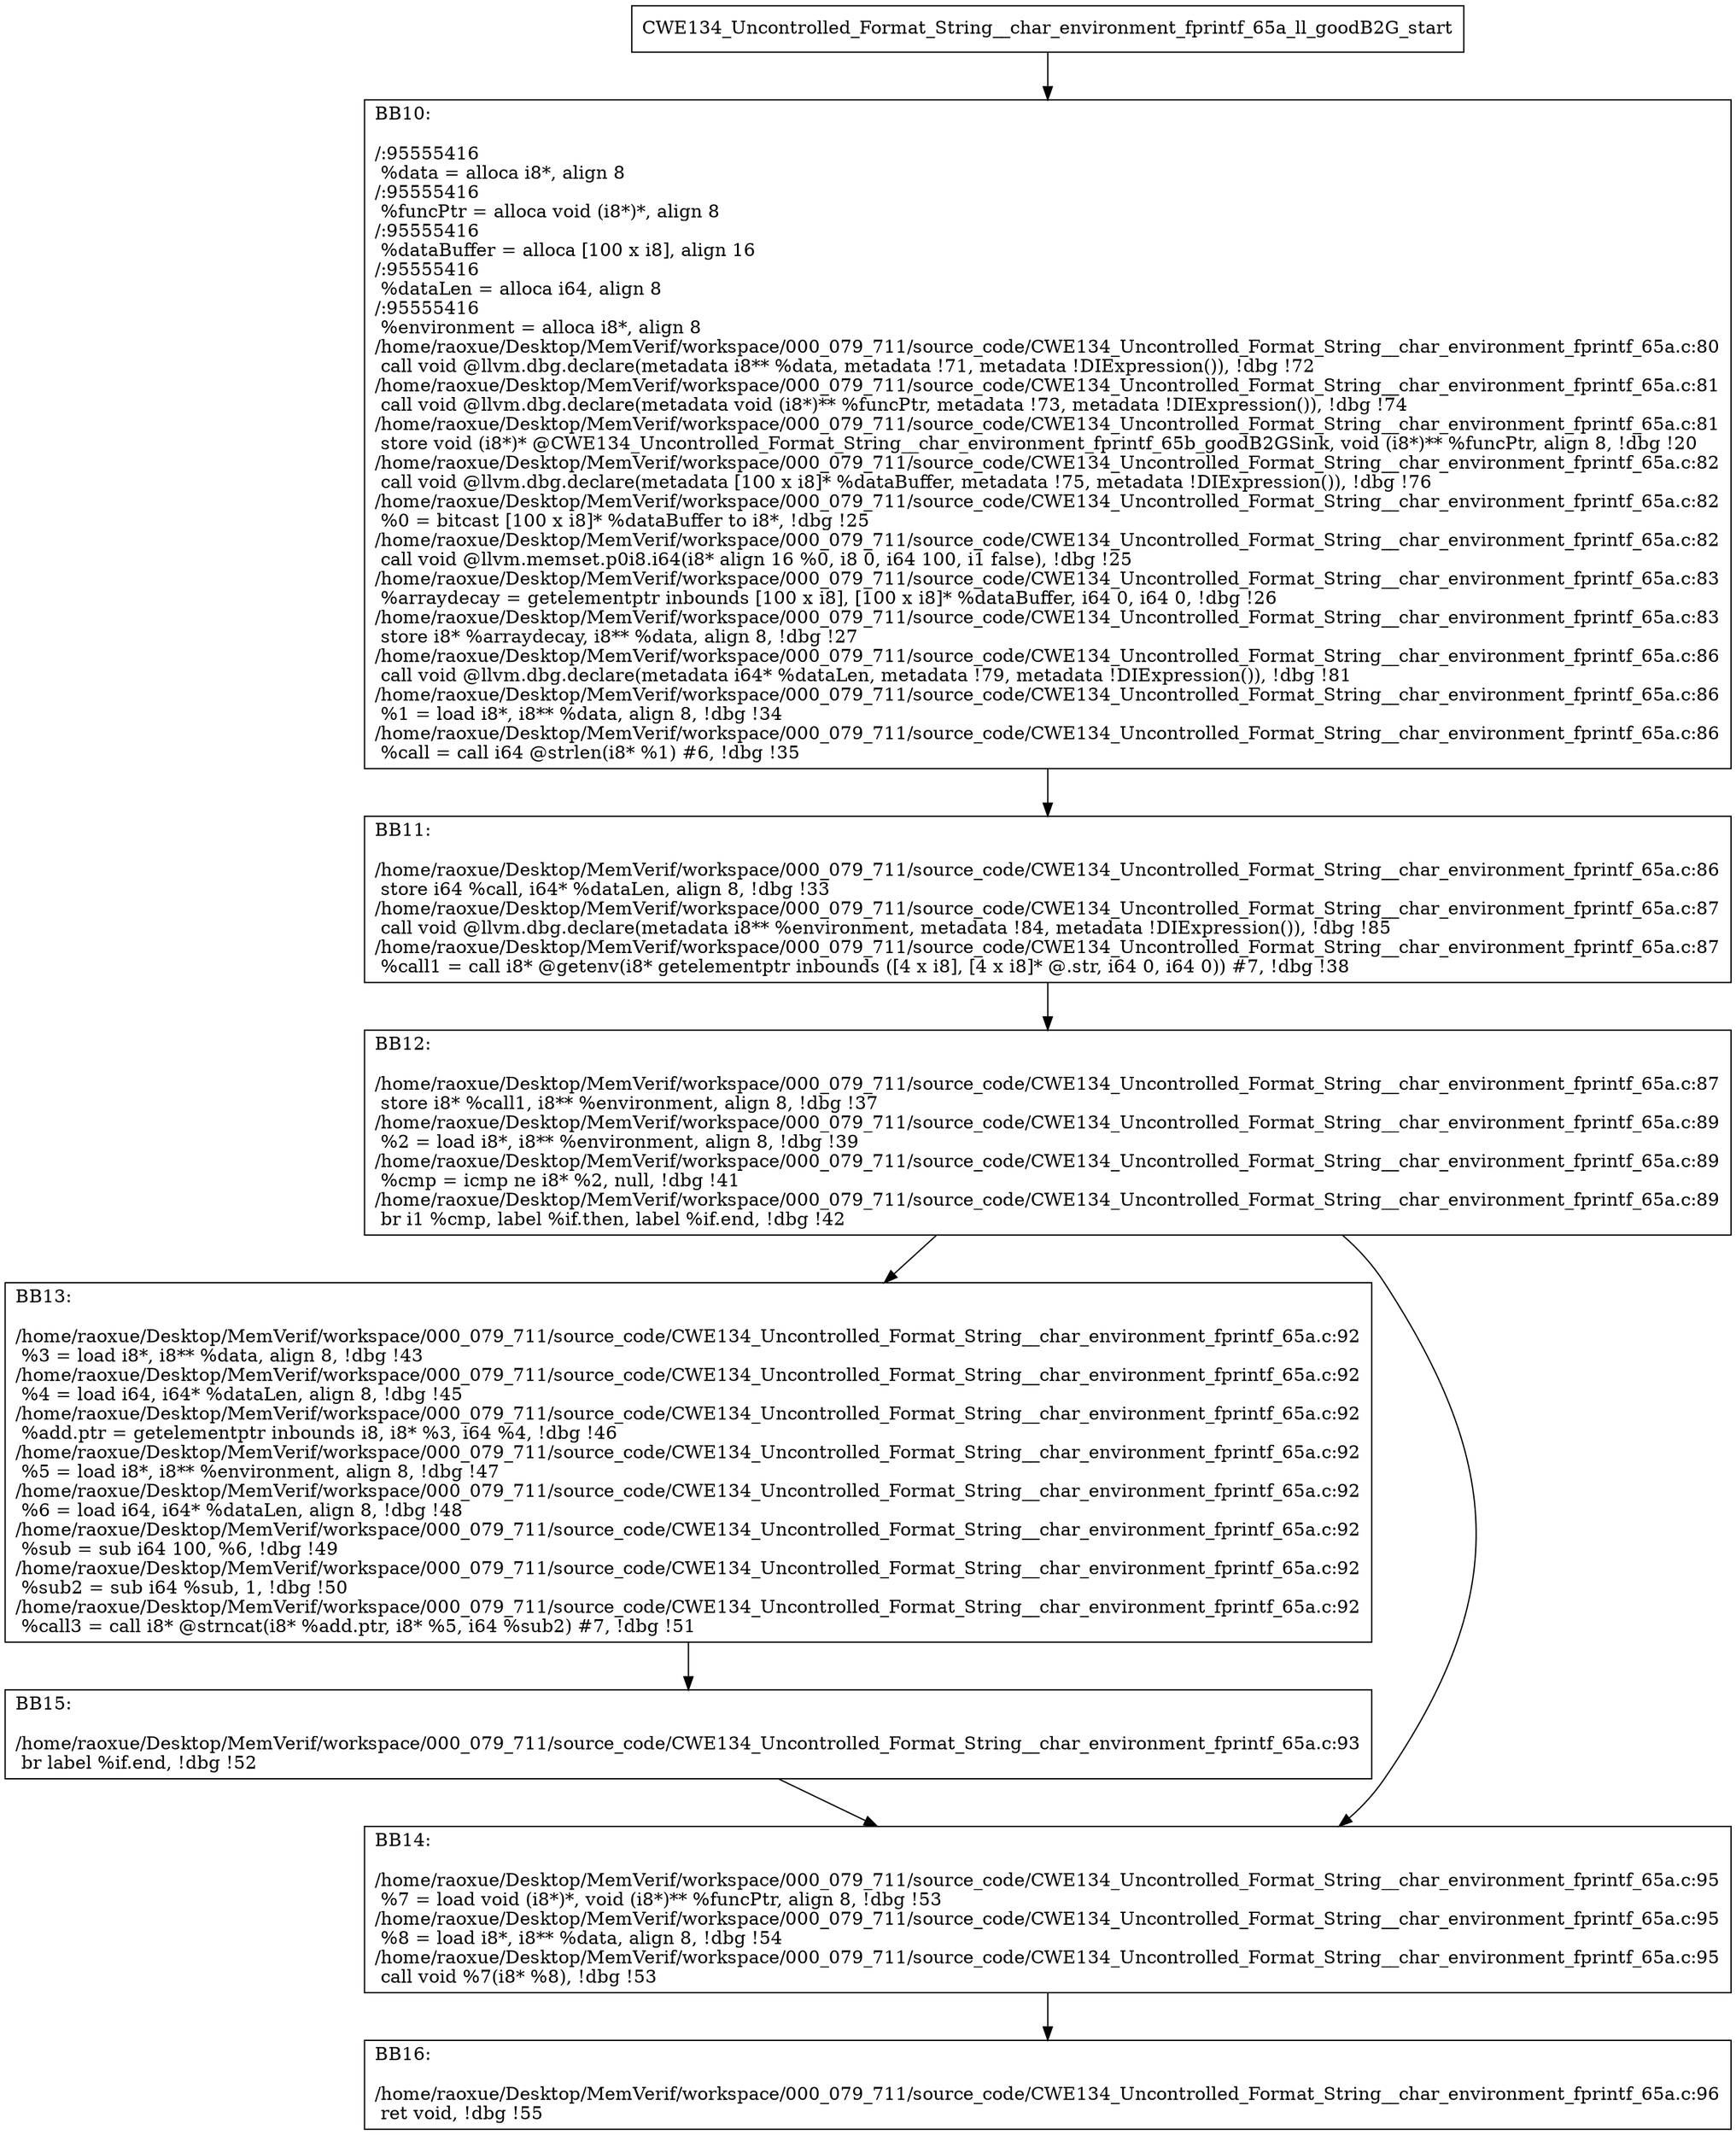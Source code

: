 digraph "CFG for'CWE134_Uncontrolled_Format_String__char_environment_fprintf_65a_ll_goodB2G' function" {
	BBCWE134_Uncontrolled_Format_String__char_environment_fprintf_65a_ll_goodB2G_start[shape=record,label="{CWE134_Uncontrolled_Format_String__char_environment_fprintf_65a_ll_goodB2G_start}"];
	BBCWE134_Uncontrolled_Format_String__char_environment_fprintf_65a_ll_goodB2G_start-> CWE134_Uncontrolled_Format_String__char_environment_fprintf_65a_ll_goodB2GBB10;
	CWE134_Uncontrolled_Format_String__char_environment_fprintf_65a_ll_goodB2GBB10 [shape=record, label="{BB10:\l\l/:95555416\l
  %data = alloca i8*, align 8\l
/:95555416\l
  %funcPtr = alloca void (i8*)*, align 8\l
/:95555416\l
  %dataBuffer = alloca [100 x i8], align 16\l
/:95555416\l
  %dataLen = alloca i64, align 8\l
/:95555416\l
  %environment = alloca i8*, align 8\l
/home/raoxue/Desktop/MemVerif/workspace/000_079_711/source_code/CWE134_Uncontrolled_Format_String__char_environment_fprintf_65a.c:80\l
  call void @llvm.dbg.declare(metadata i8** %data, metadata !71, metadata !DIExpression()), !dbg !72\l
/home/raoxue/Desktop/MemVerif/workspace/000_079_711/source_code/CWE134_Uncontrolled_Format_String__char_environment_fprintf_65a.c:81\l
  call void @llvm.dbg.declare(metadata void (i8*)** %funcPtr, metadata !73, metadata !DIExpression()), !dbg !74\l
/home/raoxue/Desktop/MemVerif/workspace/000_079_711/source_code/CWE134_Uncontrolled_Format_String__char_environment_fprintf_65a.c:81\l
  store void (i8*)* @CWE134_Uncontrolled_Format_String__char_environment_fprintf_65b_goodB2GSink, void (i8*)** %funcPtr, align 8, !dbg !20\l
/home/raoxue/Desktop/MemVerif/workspace/000_079_711/source_code/CWE134_Uncontrolled_Format_String__char_environment_fprintf_65a.c:82\l
  call void @llvm.dbg.declare(metadata [100 x i8]* %dataBuffer, metadata !75, metadata !DIExpression()), !dbg !76\l
/home/raoxue/Desktop/MemVerif/workspace/000_079_711/source_code/CWE134_Uncontrolled_Format_String__char_environment_fprintf_65a.c:82\l
  %0 = bitcast [100 x i8]* %dataBuffer to i8*, !dbg !25\l
/home/raoxue/Desktop/MemVerif/workspace/000_079_711/source_code/CWE134_Uncontrolled_Format_String__char_environment_fprintf_65a.c:82\l
  call void @llvm.memset.p0i8.i64(i8* align 16 %0, i8 0, i64 100, i1 false), !dbg !25\l
/home/raoxue/Desktop/MemVerif/workspace/000_079_711/source_code/CWE134_Uncontrolled_Format_String__char_environment_fprintf_65a.c:83\l
  %arraydecay = getelementptr inbounds [100 x i8], [100 x i8]* %dataBuffer, i64 0, i64 0, !dbg !26\l
/home/raoxue/Desktop/MemVerif/workspace/000_079_711/source_code/CWE134_Uncontrolled_Format_String__char_environment_fprintf_65a.c:83\l
  store i8* %arraydecay, i8** %data, align 8, !dbg !27\l
/home/raoxue/Desktop/MemVerif/workspace/000_079_711/source_code/CWE134_Uncontrolled_Format_String__char_environment_fprintf_65a.c:86\l
  call void @llvm.dbg.declare(metadata i64* %dataLen, metadata !79, metadata !DIExpression()), !dbg !81\l
/home/raoxue/Desktop/MemVerif/workspace/000_079_711/source_code/CWE134_Uncontrolled_Format_String__char_environment_fprintf_65a.c:86\l
  %1 = load i8*, i8** %data, align 8, !dbg !34\l
/home/raoxue/Desktop/MemVerif/workspace/000_079_711/source_code/CWE134_Uncontrolled_Format_String__char_environment_fprintf_65a.c:86\l
  %call = call i64 @strlen(i8* %1) #6, !dbg !35\l
}"];
	CWE134_Uncontrolled_Format_String__char_environment_fprintf_65a_ll_goodB2GBB10-> CWE134_Uncontrolled_Format_String__char_environment_fprintf_65a_ll_goodB2GBB11;
	CWE134_Uncontrolled_Format_String__char_environment_fprintf_65a_ll_goodB2GBB11 [shape=record, label="{BB11:\l\l/home/raoxue/Desktop/MemVerif/workspace/000_079_711/source_code/CWE134_Uncontrolled_Format_String__char_environment_fprintf_65a.c:86\l
  store i64 %call, i64* %dataLen, align 8, !dbg !33\l
/home/raoxue/Desktop/MemVerif/workspace/000_079_711/source_code/CWE134_Uncontrolled_Format_String__char_environment_fprintf_65a.c:87\l
  call void @llvm.dbg.declare(metadata i8** %environment, metadata !84, metadata !DIExpression()), !dbg !85\l
/home/raoxue/Desktop/MemVerif/workspace/000_079_711/source_code/CWE134_Uncontrolled_Format_String__char_environment_fprintf_65a.c:87\l
  %call1 = call i8* @getenv(i8* getelementptr inbounds ([4 x i8], [4 x i8]* @.str, i64 0, i64 0)) #7, !dbg !38\l
}"];
	CWE134_Uncontrolled_Format_String__char_environment_fprintf_65a_ll_goodB2GBB11-> CWE134_Uncontrolled_Format_String__char_environment_fprintf_65a_ll_goodB2GBB12;
	CWE134_Uncontrolled_Format_String__char_environment_fprintf_65a_ll_goodB2GBB12 [shape=record, label="{BB12:\l\l/home/raoxue/Desktop/MemVerif/workspace/000_079_711/source_code/CWE134_Uncontrolled_Format_String__char_environment_fprintf_65a.c:87\l
  store i8* %call1, i8** %environment, align 8, !dbg !37\l
/home/raoxue/Desktop/MemVerif/workspace/000_079_711/source_code/CWE134_Uncontrolled_Format_String__char_environment_fprintf_65a.c:89\l
  %2 = load i8*, i8** %environment, align 8, !dbg !39\l
/home/raoxue/Desktop/MemVerif/workspace/000_079_711/source_code/CWE134_Uncontrolled_Format_String__char_environment_fprintf_65a.c:89\l
  %cmp = icmp ne i8* %2, null, !dbg !41\l
/home/raoxue/Desktop/MemVerif/workspace/000_079_711/source_code/CWE134_Uncontrolled_Format_String__char_environment_fprintf_65a.c:89\l
  br i1 %cmp, label %if.then, label %if.end, !dbg !42\l
}"];
	CWE134_Uncontrolled_Format_String__char_environment_fprintf_65a_ll_goodB2GBB12-> CWE134_Uncontrolled_Format_String__char_environment_fprintf_65a_ll_goodB2GBB13;
	CWE134_Uncontrolled_Format_String__char_environment_fprintf_65a_ll_goodB2GBB12-> CWE134_Uncontrolled_Format_String__char_environment_fprintf_65a_ll_goodB2GBB14;
	CWE134_Uncontrolled_Format_String__char_environment_fprintf_65a_ll_goodB2GBB13 [shape=record, label="{BB13:\l\l/home/raoxue/Desktop/MemVerif/workspace/000_079_711/source_code/CWE134_Uncontrolled_Format_String__char_environment_fprintf_65a.c:92\l
  %3 = load i8*, i8** %data, align 8, !dbg !43\l
/home/raoxue/Desktop/MemVerif/workspace/000_079_711/source_code/CWE134_Uncontrolled_Format_String__char_environment_fprintf_65a.c:92\l
  %4 = load i64, i64* %dataLen, align 8, !dbg !45\l
/home/raoxue/Desktop/MemVerif/workspace/000_079_711/source_code/CWE134_Uncontrolled_Format_String__char_environment_fprintf_65a.c:92\l
  %add.ptr = getelementptr inbounds i8, i8* %3, i64 %4, !dbg !46\l
/home/raoxue/Desktop/MemVerif/workspace/000_079_711/source_code/CWE134_Uncontrolled_Format_String__char_environment_fprintf_65a.c:92\l
  %5 = load i8*, i8** %environment, align 8, !dbg !47\l
/home/raoxue/Desktop/MemVerif/workspace/000_079_711/source_code/CWE134_Uncontrolled_Format_String__char_environment_fprintf_65a.c:92\l
  %6 = load i64, i64* %dataLen, align 8, !dbg !48\l
/home/raoxue/Desktop/MemVerif/workspace/000_079_711/source_code/CWE134_Uncontrolled_Format_String__char_environment_fprintf_65a.c:92\l
  %sub = sub i64 100, %6, !dbg !49\l
/home/raoxue/Desktop/MemVerif/workspace/000_079_711/source_code/CWE134_Uncontrolled_Format_String__char_environment_fprintf_65a.c:92\l
  %sub2 = sub i64 %sub, 1, !dbg !50\l
/home/raoxue/Desktop/MemVerif/workspace/000_079_711/source_code/CWE134_Uncontrolled_Format_String__char_environment_fprintf_65a.c:92\l
  %call3 = call i8* @strncat(i8* %add.ptr, i8* %5, i64 %sub2) #7, !dbg !51\l
}"];
	CWE134_Uncontrolled_Format_String__char_environment_fprintf_65a_ll_goodB2GBB13-> CWE134_Uncontrolled_Format_String__char_environment_fprintf_65a_ll_goodB2GBB15;
	CWE134_Uncontrolled_Format_String__char_environment_fprintf_65a_ll_goodB2GBB15 [shape=record, label="{BB15:\l\l/home/raoxue/Desktop/MemVerif/workspace/000_079_711/source_code/CWE134_Uncontrolled_Format_String__char_environment_fprintf_65a.c:93\l
  br label %if.end, !dbg !52\l
}"];
	CWE134_Uncontrolled_Format_String__char_environment_fprintf_65a_ll_goodB2GBB15-> CWE134_Uncontrolled_Format_String__char_environment_fprintf_65a_ll_goodB2GBB14;
	CWE134_Uncontrolled_Format_String__char_environment_fprintf_65a_ll_goodB2GBB14 [shape=record, label="{BB14:\l\l/home/raoxue/Desktop/MemVerif/workspace/000_079_711/source_code/CWE134_Uncontrolled_Format_String__char_environment_fprintf_65a.c:95\l
  %7 = load void (i8*)*, void (i8*)** %funcPtr, align 8, !dbg !53\l
/home/raoxue/Desktop/MemVerif/workspace/000_079_711/source_code/CWE134_Uncontrolled_Format_String__char_environment_fprintf_65a.c:95\l
  %8 = load i8*, i8** %data, align 8, !dbg !54\l
/home/raoxue/Desktop/MemVerif/workspace/000_079_711/source_code/CWE134_Uncontrolled_Format_String__char_environment_fprintf_65a.c:95\l
  call void %7(i8* %8), !dbg !53\l
}"];
	CWE134_Uncontrolled_Format_String__char_environment_fprintf_65a_ll_goodB2GBB14-> CWE134_Uncontrolled_Format_String__char_environment_fprintf_65a_ll_goodB2GBB16;
	CWE134_Uncontrolled_Format_String__char_environment_fprintf_65a_ll_goodB2GBB16 [shape=record, label="{BB16:\l\l/home/raoxue/Desktop/MemVerif/workspace/000_079_711/source_code/CWE134_Uncontrolled_Format_String__char_environment_fprintf_65a.c:96\l
  ret void, !dbg !55\l
}"];
}
